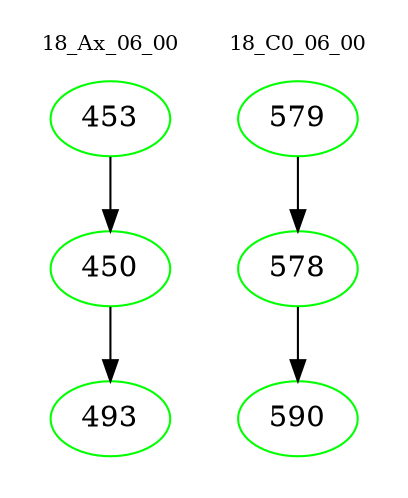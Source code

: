 digraph{
subgraph cluster_0 {
color = white
label = "18_Ax_06_00";
fontsize=10;
T0_453 [label="453", color="green"]
T0_453 -> T0_450 [color="black"]
T0_450 [label="450", color="green"]
T0_450 -> T0_493 [color="black"]
T0_493 [label="493", color="green"]
}
subgraph cluster_1 {
color = white
label = "18_C0_06_00";
fontsize=10;
T1_579 [label="579", color="green"]
T1_579 -> T1_578 [color="black"]
T1_578 [label="578", color="green"]
T1_578 -> T1_590 [color="black"]
T1_590 [label="590", color="green"]
}
}
